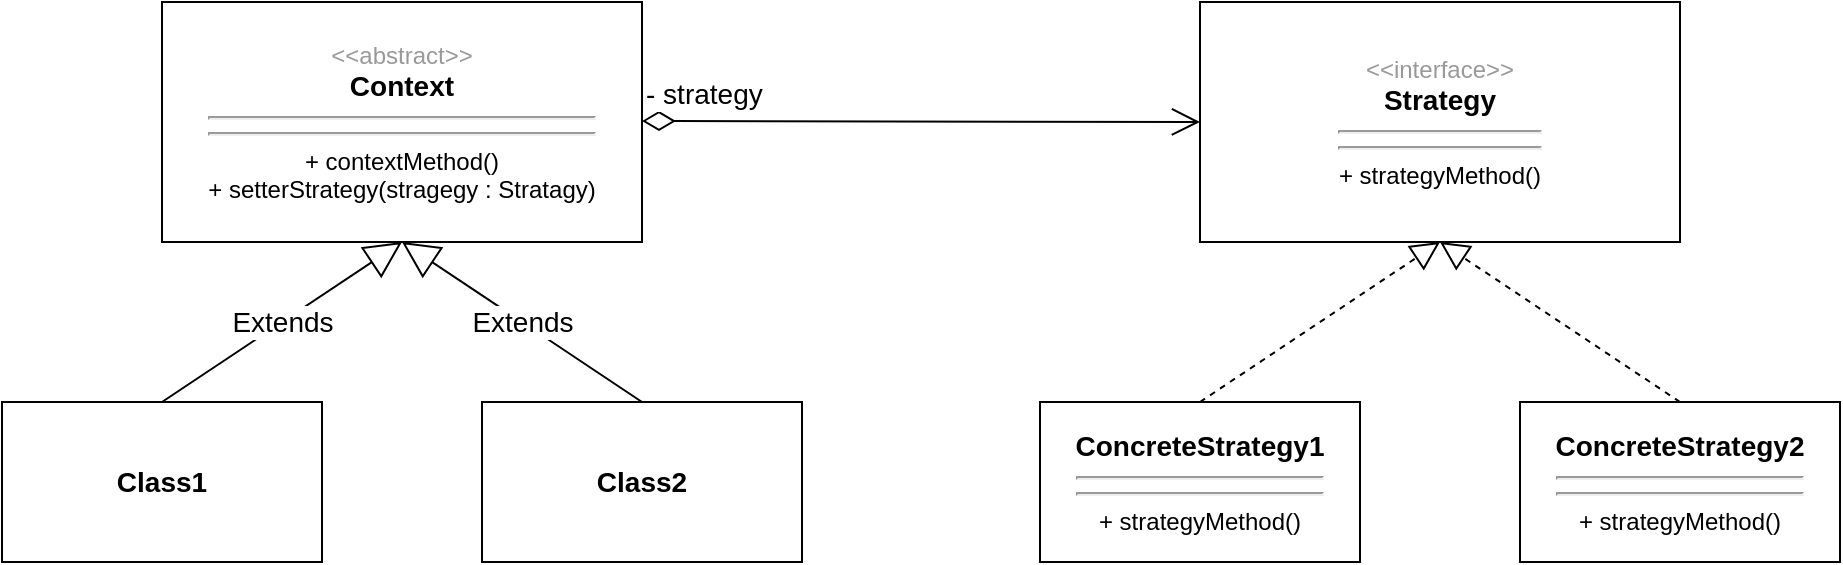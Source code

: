 <mxfile version="20.0.4" type="github">
  <diagram id="C5RBs43oDa-KdzZeNtuy" name="Page-1">
    <mxGraphModel dx="1422" dy="794" grid="1" gridSize="10" guides="1" tooltips="1" connect="1" arrows="1" fold="1" page="1" pageScale="1" pageWidth="1169" pageHeight="1654" math="0" shadow="0">
      <root>
        <mxCell id="WIyWlLk6GJQsqaUBKTNV-0" />
        <mxCell id="WIyWlLk6GJQsqaUBKTNV-1" parent="WIyWlLk6GJQsqaUBKTNV-0" />
        <mxCell id="uQw0O3kQGbf5w6A5wC6w-0" value="&lt;font style=&quot;font-size: 12px;&quot;&gt;&lt;font color=&quot;#999999&quot;&gt;&amp;lt;&amp;lt;abstract&amp;gt;&amp;gt;&lt;/font&gt;&lt;br&gt;&lt;b style=&quot;font-size: 14px;&quot;&gt;Context&lt;br&gt;&lt;/b&gt;&lt;/font&gt;&lt;hr&gt;&lt;hr&gt;+ contextMethod()&lt;br&gt;+ setterStrategy(stragegy : Stratagy)" style="rounded=0;whiteSpace=wrap;html=1;fillColor=default;gradientColor=none;" vertex="1" parent="WIyWlLk6GJQsqaUBKTNV-1">
          <mxGeometry x="121" y="40" width="240" height="120" as="geometry" />
        </mxCell>
        <mxCell id="uQw0O3kQGbf5w6A5wC6w-2" value="&lt;span style=&quot;font-size: 14px;&quot;&gt;&lt;b&gt;Class1&lt;/b&gt;&lt;/span&gt;" style="rounded=0;whiteSpace=wrap;html=1;fillColor=default;gradientColor=none;" vertex="1" parent="WIyWlLk6GJQsqaUBKTNV-1">
          <mxGeometry x="41" y="240" width="160" height="80" as="geometry" />
        </mxCell>
        <mxCell id="uQw0O3kQGbf5w6A5wC6w-3" value="&lt;b style=&quot;font-size: 14px;&quot;&gt;Class2&lt;/b&gt;" style="rounded=0;whiteSpace=wrap;html=1;fillColor=default;gradientColor=none;" vertex="1" parent="WIyWlLk6GJQsqaUBKTNV-1">
          <mxGeometry x="281" y="240" width="160" height="80" as="geometry" />
        </mxCell>
        <mxCell id="uQw0O3kQGbf5w6A5wC6w-7" value="Extends" style="endArrow=block;endSize=16;endFill=0;html=1;rounded=0;fontSize=14;fontColor=#000000;exitX=0.5;exitY=0;exitDx=0;exitDy=0;entryX=0.5;entryY=1;entryDx=0;entryDy=0;" edge="1" parent="WIyWlLk6GJQsqaUBKTNV-1" source="uQw0O3kQGbf5w6A5wC6w-2" target="uQw0O3kQGbf5w6A5wC6w-0">
          <mxGeometry width="160" relative="1" as="geometry">
            <mxPoint x="291" y="270" as="sourcePoint" />
            <mxPoint x="451" y="270" as="targetPoint" />
            <Array as="points" />
          </mxGeometry>
        </mxCell>
        <mxCell id="uQw0O3kQGbf5w6A5wC6w-8" value="Extends" style="endArrow=block;endSize=16;endFill=0;html=1;rounded=0;fontSize=14;fontColor=#000000;exitX=0.5;exitY=0;exitDx=0;exitDy=0;" edge="1" parent="WIyWlLk6GJQsqaUBKTNV-1" source="uQw0O3kQGbf5w6A5wC6w-3">
          <mxGeometry width="160" relative="1" as="geometry">
            <mxPoint x="131" y="250" as="sourcePoint" />
            <mxPoint x="241" y="160" as="targetPoint" />
            <Array as="points" />
          </mxGeometry>
        </mxCell>
        <mxCell id="uQw0O3kQGbf5w6A5wC6w-9" value="&lt;font style=&quot;font-size: 12px;&quot;&gt;&lt;font color=&quot;#999999&quot;&gt;&amp;lt;&amp;lt;interface&amp;gt;&amp;gt;&lt;/font&gt;&lt;br&gt;&lt;b style=&quot;font-size: 14px;&quot;&gt;Strategy&lt;/b&gt;&lt;/font&gt;&lt;br&gt;&lt;hr&gt;&lt;hr&gt;+ strategyMethod()" style="rounded=0;whiteSpace=wrap;html=1;fillColor=default;gradientColor=none;" vertex="1" parent="WIyWlLk6GJQsqaUBKTNV-1">
          <mxGeometry x="640" y="40" width="240" height="120" as="geometry" />
        </mxCell>
        <mxCell id="uQw0O3kQGbf5w6A5wC6w-12" value="- strategy" style="endArrow=open;html=1;endSize=12;startArrow=diamondThin;startSize=14;startFill=0;edgeStyle=orthogonalEdgeStyle;align=left;verticalAlign=bottom;rounded=0;fontSize=14;fontColor=#000000;entryX=0;entryY=0.5;entryDx=0;entryDy=0;" edge="1" parent="WIyWlLk6GJQsqaUBKTNV-1" target="uQw0O3kQGbf5w6A5wC6w-9">
          <mxGeometry x="-1" y="3" relative="1" as="geometry">
            <mxPoint x="361" y="99.5" as="sourcePoint" />
            <mxPoint x="521" y="99.5" as="targetPoint" />
          </mxGeometry>
        </mxCell>
        <mxCell id="uQw0O3kQGbf5w6A5wC6w-13" value="&lt;b style=&quot;font-size: 14px;&quot;&gt;ConcreteStrategy1&lt;/b&gt;&lt;hr&gt;&lt;hr&gt;+ strategyMethod()" style="rounded=0;whiteSpace=wrap;html=1;fillColor=default;gradientColor=none;" vertex="1" parent="WIyWlLk6GJQsqaUBKTNV-1">
          <mxGeometry x="560" y="240" width="160" height="80" as="geometry" />
        </mxCell>
        <mxCell id="uQw0O3kQGbf5w6A5wC6w-14" value="&lt;b style=&quot;font-size: 14px;&quot;&gt;ConcreteStrategy2&lt;/b&gt;&lt;hr&gt;&lt;hr&gt;+ strategyMethod()" style="rounded=0;whiteSpace=wrap;html=1;fillColor=default;gradientColor=none;" vertex="1" parent="WIyWlLk6GJQsqaUBKTNV-1">
          <mxGeometry x="800" y="240" width="160" height="80" as="geometry" />
        </mxCell>
        <mxCell id="uQw0O3kQGbf5w6A5wC6w-15" value="" style="endArrow=block;dashed=1;endFill=0;endSize=12;html=1;rounded=0;fontSize=14;fontColor=#000000;exitX=0.5;exitY=0;exitDx=0;exitDy=0;entryX=0.5;entryY=1;entryDx=0;entryDy=0;" edge="1" parent="WIyWlLk6GJQsqaUBKTNV-1" source="uQw0O3kQGbf5w6A5wC6w-13" target="uQw0O3kQGbf5w6A5wC6w-9">
          <mxGeometry width="160" relative="1" as="geometry">
            <mxPoint x="620" y="230" as="sourcePoint" />
            <mxPoint x="780" y="230" as="targetPoint" />
          </mxGeometry>
        </mxCell>
        <mxCell id="uQw0O3kQGbf5w6A5wC6w-16" value="" style="endArrow=block;dashed=1;endFill=0;endSize=12;html=1;rounded=0;fontSize=14;fontColor=#000000;exitX=0.5;exitY=0;exitDx=0;exitDy=0;" edge="1" parent="WIyWlLk6GJQsqaUBKTNV-1" source="uQw0O3kQGbf5w6A5wC6w-14">
          <mxGeometry width="160" relative="1" as="geometry">
            <mxPoint x="650" y="250" as="sourcePoint" />
            <mxPoint x="760" y="160" as="targetPoint" />
          </mxGeometry>
        </mxCell>
      </root>
    </mxGraphModel>
  </diagram>
</mxfile>
